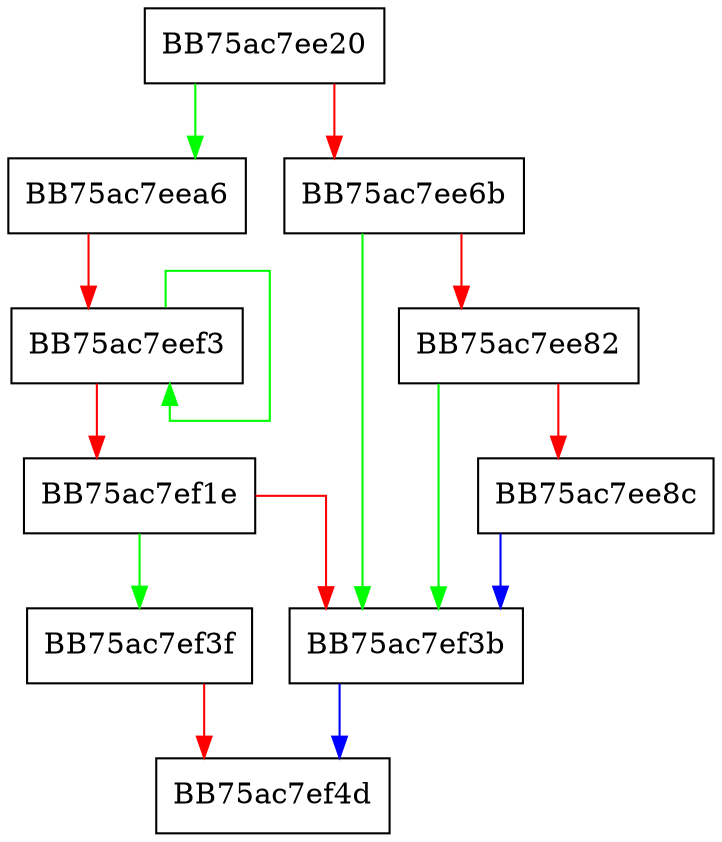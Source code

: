 digraph GetKeyPathAndName {
  node [shape="box"];
  graph [splines=ortho];
  BB75ac7ee20 -> BB75ac7eea6 [color="green"];
  BB75ac7ee20 -> BB75ac7ee6b [color="red"];
  BB75ac7ee6b -> BB75ac7ef3b [color="green"];
  BB75ac7ee6b -> BB75ac7ee82 [color="red"];
  BB75ac7ee82 -> BB75ac7ef3b [color="green"];
  BB75ac7ee82 -> BB75ac7ee8c [color="red"];
  BB75ac7ee8c -> BB75ac7ef3b [color="blue"];
  BB75ac7eea6 -> BB75ac7eef3 [color="red"];
  BB75ac7eef3 -> BB75ac7eef3 [color="green"];
  BB75ac7eef3 -> BB75ac7ef1e [color="red"];
  BB75ac7ef1e -> BB75ac7ef3f [color="green"];
  BB75ac7ef1e -> BB75ac7ef3b [color="red"];
  BB75ac7ef3b -> BB75ac7ef4d [color="blue"];
  BB75ac7ef3f -> BB75ac7ef4d [color="red"];
}